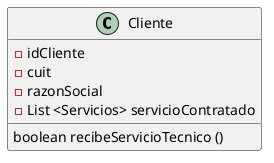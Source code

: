 @startuml

class Cliente {
- idCliente
- cuit
- razonSocial
- List <Servicios> servicioContratado
boolean recibeServicioTecnico ()
}

@enduml